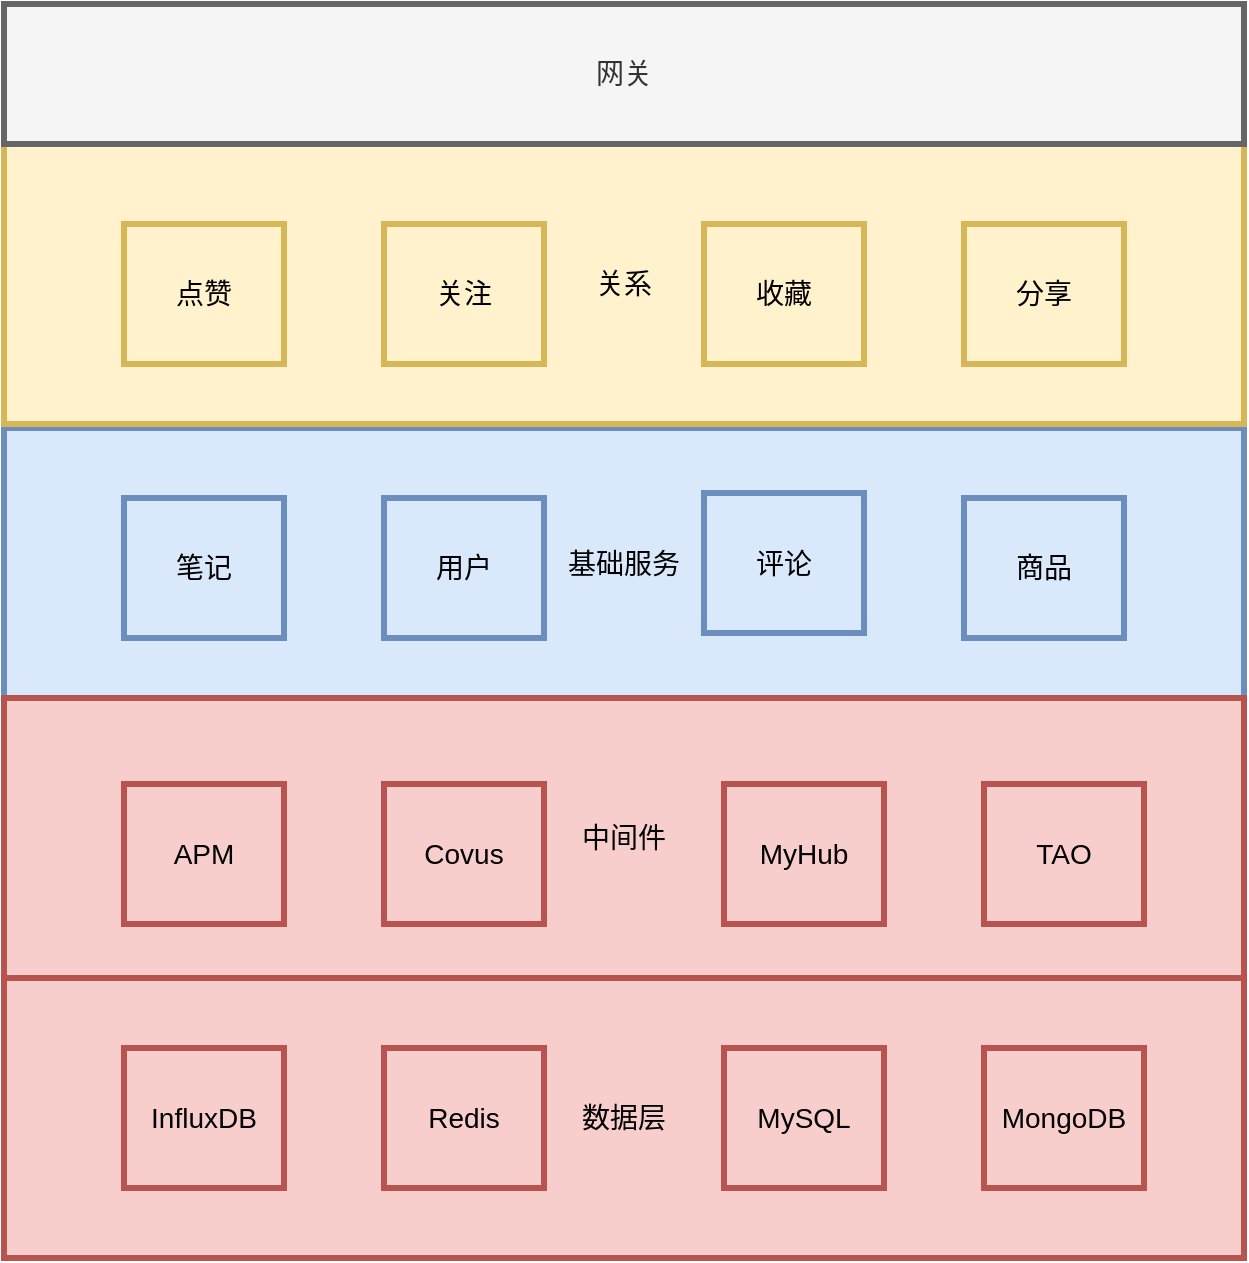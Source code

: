 <mxfile version="12.1.3" type="github" pages="1">
  <diagram id="6a731a19-8d31-9384-78a2-239565b7b9f0" name="Page-1">
    <mxGraphModel dx="946" dy="628" grid="1" gridSize="10" guides="1" tooltips="1" connect="1" arrows="1" fold="1" page="1" pageScale="1" pageWidth="1169" pageHeight="827" background="#ffffff" math="0" shadow="0">
      <root>
        <mxCell id="0"/>
        <mxCell id="1" parent="0"/>
        <mxCell id="aEuhOQQGP-RLHRnwrXuT-1789" value="基础服务" style="rounded=0;whiteSpace=wrap;html=1;shadow=0;labelBackgroundColor=none;strokeColor=#6c8ebf;strokeWidth=3;fillColor=#dae8fc;fontFamily=Helvetica;fontSize=14;align=center;spacing=5;fontStyle=0;arcSize=7;perimeterSpacing=2;" vertex="1" parent="1">
          <mxGeometry x="90" y="332" width="620" height="135" as="geometry"/>
        </mxCell>
        <mxCell id="aEuhOQQGP-RLHRnwrXuT-1784" value="关系" style="rounded=0;whiteSpace=wrap;html=1;shadow=0;labelBackgroundColor=none;strokeColor=#d6b656;strokeWidth=3;fillColor=#fff2cc;fontFamily=Helvetica;fontSize=14;align=center;spacing=5;fontStyle=0;arcSize=7;perimeterSpacing=2;" vertex="1" parent="1">
          <mxGeometry x="90" y="190" width="620" height="140" as="geometry"/>
        </mxCell>
        <mxCell id="1755" value="点赞" style="rounded=0;whiteSpace=wrap;html=1;shadow=0;labelBackgroundColor=none;strokeColor=#d6b656;strokeWidth=3;fillColor=#fff2cc;fontFamily=Helvetica;fontSize=14;align=center;spacing=5;fontStyle=0;arcSize=7;perimeterSpacing=2;" parent="1" vertex="1">
          <mxGeometry x="150" y="230" width="80" height="70" as="geometry"/>
        </mxCell>
        <mxCell id="aEuhOQQGP-RLHRnwrXuT-1781" value="收藏" style="rounded=0;whiteSpace=wrap;html=1;shadow=0;labelBackgroundColor=none;strokeColor=#d6b656;strokeWidth=3;fillColor=#fff2cc;fontFamily=Helvetica;fontSize=14;align=center;spacing=5;fontStyle=0;arcSize=7;perimeterSpacing=2;" vertex="1" parent="1">
          <mxGeometry x="440" y="230" width="80" height="70" as="geometry"/>
        </mxCell>
        <mxCell id="aEuhOQQGP-RLHRnwrXuT-1782" value="分享" style="rounded=0;whiteSpace=wrap;html=1;shadow=0;labelBackgroundColor=none;strokeColor=#d6b656;strokeWidth=3;fillColor=#fff2cc;fontFamily=Helvetica;fontSize=14;align=center;spacing=5;fontStyle=0;arcSize=7;perimeterSpacing=2;" vertex="1" parent="1">
          <mxGeometry x="570" y="230" width="80" height="70" as="geometry"/>
        </mxCell>
        <mxCell id="aEuhOQQGP-RLHRnwrXuT-1783" value="关注" style="rounded=0;whiteSpace=wrap;html=1;shadow=0;labelBackgroundColor=none;strokeColor=#d6b656;strokeWidth=3;fillColor=#fff2cc;fontFamily=Helvetica;fontSize=14;align=center;spacing=5;fontStyle=0;arcSize=7;perimeterSpacing=2;" vertex="1" parent="1">
          <mxGeometry x="280" y="230" width="80" height="70" as="geometry"/>
        </mxCell>
        <mxCell id="aEuhOQQGP-RLHRnwrXuT-1785" value="笔记" style="rounded=0;whiteSpace=wrap;html=1;shadow=0;labelBackgroundColor=none;strokeColor=#6c8ebf;strokeWidth=3;fillColor=#dae8fc;fontFamily=Helvetica;fontSize=14;align=center;spacing=5;fontStyle=0;arcSize=7;perimeterSpacing=2;" vertex="1" parent="1">
          <mxGeometry x="150" y="367" width="80" height="70" as="geometry"/>
        </mxCell>
        <mxCell id="aEuhOQQGP-RLHRnwrXuT-1786" value="评论" style="rounded=0;whiteSpace=wrap;html=1;shadow=0;labelBackgroundColor=none;strokeColor=#6c8ebf;strokeWidth=3;fillColor=#dae8fc;fontFamily=Helvetica;fontSize=14;align=center;spacing=5;fontStyle=0;arcSize=7;perimeterSpacing=2;" vertex="1" parent="1">
          <mxGeometry x="440" y="364.5" width="80" height="70" as="geometry"/>
        </mxCell>
        <mxCell id="aEuhOQQGP-RLHRnwrXuT-1787" value="商品" style="rounded=0;whiteSpace=wrap;html=1;shadow=0;labelBackgroundColor=none;strokeColor=#6c8ebf;strokeWidth=3;fillColor=#dae8fc;fontFamily=Helvetica;fontSize=14;align=center;spacing=5;fontStyle=0;arcSize=7;perimeterSpacing=2;" vertex="1" parent="1">
          <mxGeometry x="570" y="367" width="80" height="70" as="geometry"/>
        </mxCell>
        <mxCell id="aEuhOQQGP-RLHRnwrXuT-1788" value="用户" style="rounded=0;whiteSpace=wrap;html=1;shadow=0;labelBackgroundColor=none;strokeColor=#6c8ebf;strokeWidth=3;fillColor=#dae8fc;fontFamily=Helvetica;fontSize=14;align=center;spacing=5;fontStyle=0;arcSize=7;perimeterSpacing=2;" vertex="1" parent="1">
          <mxGeometry x="280" y="367" width="80" height="70" as="geometry"/>
        </mxCell>
        <mxCell id="aEuhOQQGP-RLHRnwrXuT-1790" value="网关 " style="rounded=0;whiteSpace=wrap;html=1;shadow=0;labelBackgroundColor=none;strokeColor=#666666;strokeWidth=3;fillColor=#f5f5f5;fontFamily=Helvetica;fontSize=14;align=center;spacing=5;fontStyle=0;arcSize=7;perimeterSpacing=2;fontColor=#333333;" vertex="1" parent="1">
          <mxGeometry x="90" y="120" width="620" height="70" as="geometry"/>
        </mxCell>
        <mxCell id="aEuhOQQGP-RLHRnwrXuT-1791" value="中间件" style="rounded=0;whiteSpace=wrap;html=1;shadow=0;labelBackgroundColor=none;strokeColor=#b85450;strokeWidth=3;fillColor=#f8cecc;fontFamily=Helvetica;fontSize=14;align=center;spacing=5;fontStyle=0;arcSize=7;perimeterSpacing=2;" vertex="1" parent="1">
          <mxGeometry x="90" y="467" width="620" height="140" as="geometry"/>
        </mxCell>
        <mxCell id="aEuhOQQGP-RLHRnwrXuT-1792" value="APM" style="rounded=0;whiteSpace=wrap;html=1;shadow=0;labelBackgroundColor=none;strokeColor=#b85450;strokeWidth=3;fillColor=#f8cecc;fontFamily=Helvetica;fontSize=14;align=center;spacing=5;fontStyle=0;arcSize=7;perimeterSpacing=2;" vertex="1" parent="1">
          <mxGeometry x="150" y="510" width="80" height="70" as="geometry"/>
        </mxCell>
        <mxCell id="aEuhOQQGP-RLHRnwrXuT-1793" value="MyHub" style="rounded=0;whiteSpace=wrap;html=1;shadow=0;labelBackgroundColor=none;strokeColor=#b85450;strokeWidth=3;fillColor=#f8cecc;fontFamily=Helvetica;fontSize=14;align=center;spacing=5;fontStyle=0;arcSize=7;perimeterSpacing=2;" vertex="1" parent="1">
          <mxGeometry x="450" y="510" width="80" height="70" as="geometry"/>
        </mxCell>
        <mxCell id="aEuhOQQGP-RLHRnwrXuT-1794" value="Covus" style="rounded=0;whiteSpace=wrap;html=1;shadow=0;labelBackgroundColor=none;strokeColor=#b85450;strokeWidth=3;fillColor=#f8cecc;fontFamily=Helvetica;fontSize=14;align=center;spacing=5;fontStyle=0;arcSize=7;perimeterSpacing=2;" vertex="1" parent="1">
          <mxGeometry x="280" y="510" width="80" height="70" as="geometry"/>
        </mxCell>
        <mxCell id="aEuhOQQGP-RLHRnwrXuT-1795" value="TAO" style="rounded=0;whiteSpace=wrap;html=1;shadow=0;labelBackgroundColor=none;strokeColor=#b85450;strokeWidth=3;fillColor=#f8cecc;fontFamily=Helvetica;fontSize=14;align=center;spacing=5;fontStyle=0;arcSize=7;perimeterSpacing=2;" vertex="1" parent="1">
          <mxGeometry x="580" y="510" width="80" height="70" as="geometry"/>
        </mxCell>
        <mxCell id="aEuhOQQGP-RLHRnwrXuT-1796" value="数据层" style="rounded=0;whiteSpace=wrap;html=1;shadow=0;labelBackgroundColor=none;strokeColor=#b85450;strokeWidth=3;fillColor=#f8cecc;fontFamily=Helvetica;fontSize=14;align=center;spacing=5;fontStyle=0;arcSize=7;perimeterSpacing=2;" vertex="1" parent="1">
          <mxGeometry x="90" y="607" width="620" height="140" as="geometry"/>
        </mxCell>
        <mxCell id="aEuhOQQGP-RLHRnwrXuT-1798" value="MySQL" style="rounded=0;whiteSpace=wrap;html=1;shadow=0;labelBackgroundColor=none;strokeColor=#b85450;strokeWidth=3;fillColor=#f8cecc;fontFamily=Helvetica;fontSize=14;align=center;spacing=5;fontStyle=0;arcSize=7;perimeterSpacing=2;" vertex="1" parent="1">
          <mxGeometry x="450" y="642" width="80" height="70" as="geometry"/>
        </mxCell>
        <mxCell id="aEuhOQQGP-RLHRnwrXuT-1799" value="MongoDB" style="rounded=0;whiteSpace=wrap;html=1;shadow=0;labelBackgroundColor=none;strokeColor=#b85450;strokeWidth=3;fillColor=#f8cecc;fontFamily=Helvetica;fontSize=14;align=center;spacing=5;fontStyle=0;arcSize=7;perimeterSpacing=2;" vertex="1" parent="1">
          <mxGeometry x="580" y="642" width="80" height="70" as="geometry"/>
        </mxCell>
        <mxCell id="aEuhOQQGP-RLHRnwrXuT-1800" value="Redis" style="rounded=0;whiteSpace=wrap;html=1;shadow=0;labelBackgroundColor=none;strokeColor=#b85450;strokeWidth=3;fillColor=#f8cecc;fontFamily=Helvetica;fontSize=14;align=center;spacing=5;fontStyle=0;arcSize=7;perimeterSpacing=2;" vertex="1" parent="1">
          <mxGeometry x="280" y="642" width="80" height="70" as="geometry"/>
        </mxCell>
        <mxCell id="aEuhOQQGP-RLHRnwrXuT-1801" value="InfluxDB" style="rounded=0;whiteSpace=wrap;html=1;shadow=0;labelBackgroundColor=none;strokeColor=#b85450;strokeWidth=3;fillColor=#f8cecc;fontFamily=Helvetica;fontSize=14;align=center;spacing=5;fontStyle=0;arcSize=7;perimeterSpacing=2;" vertex="1" parent="1">
          <mxGeometry x="150" y="642" width="80" height="70" as="geometry"/>
        </mxCell>
      </root>
    </mxGraphModel>
  </diagram>
</mxfile>
